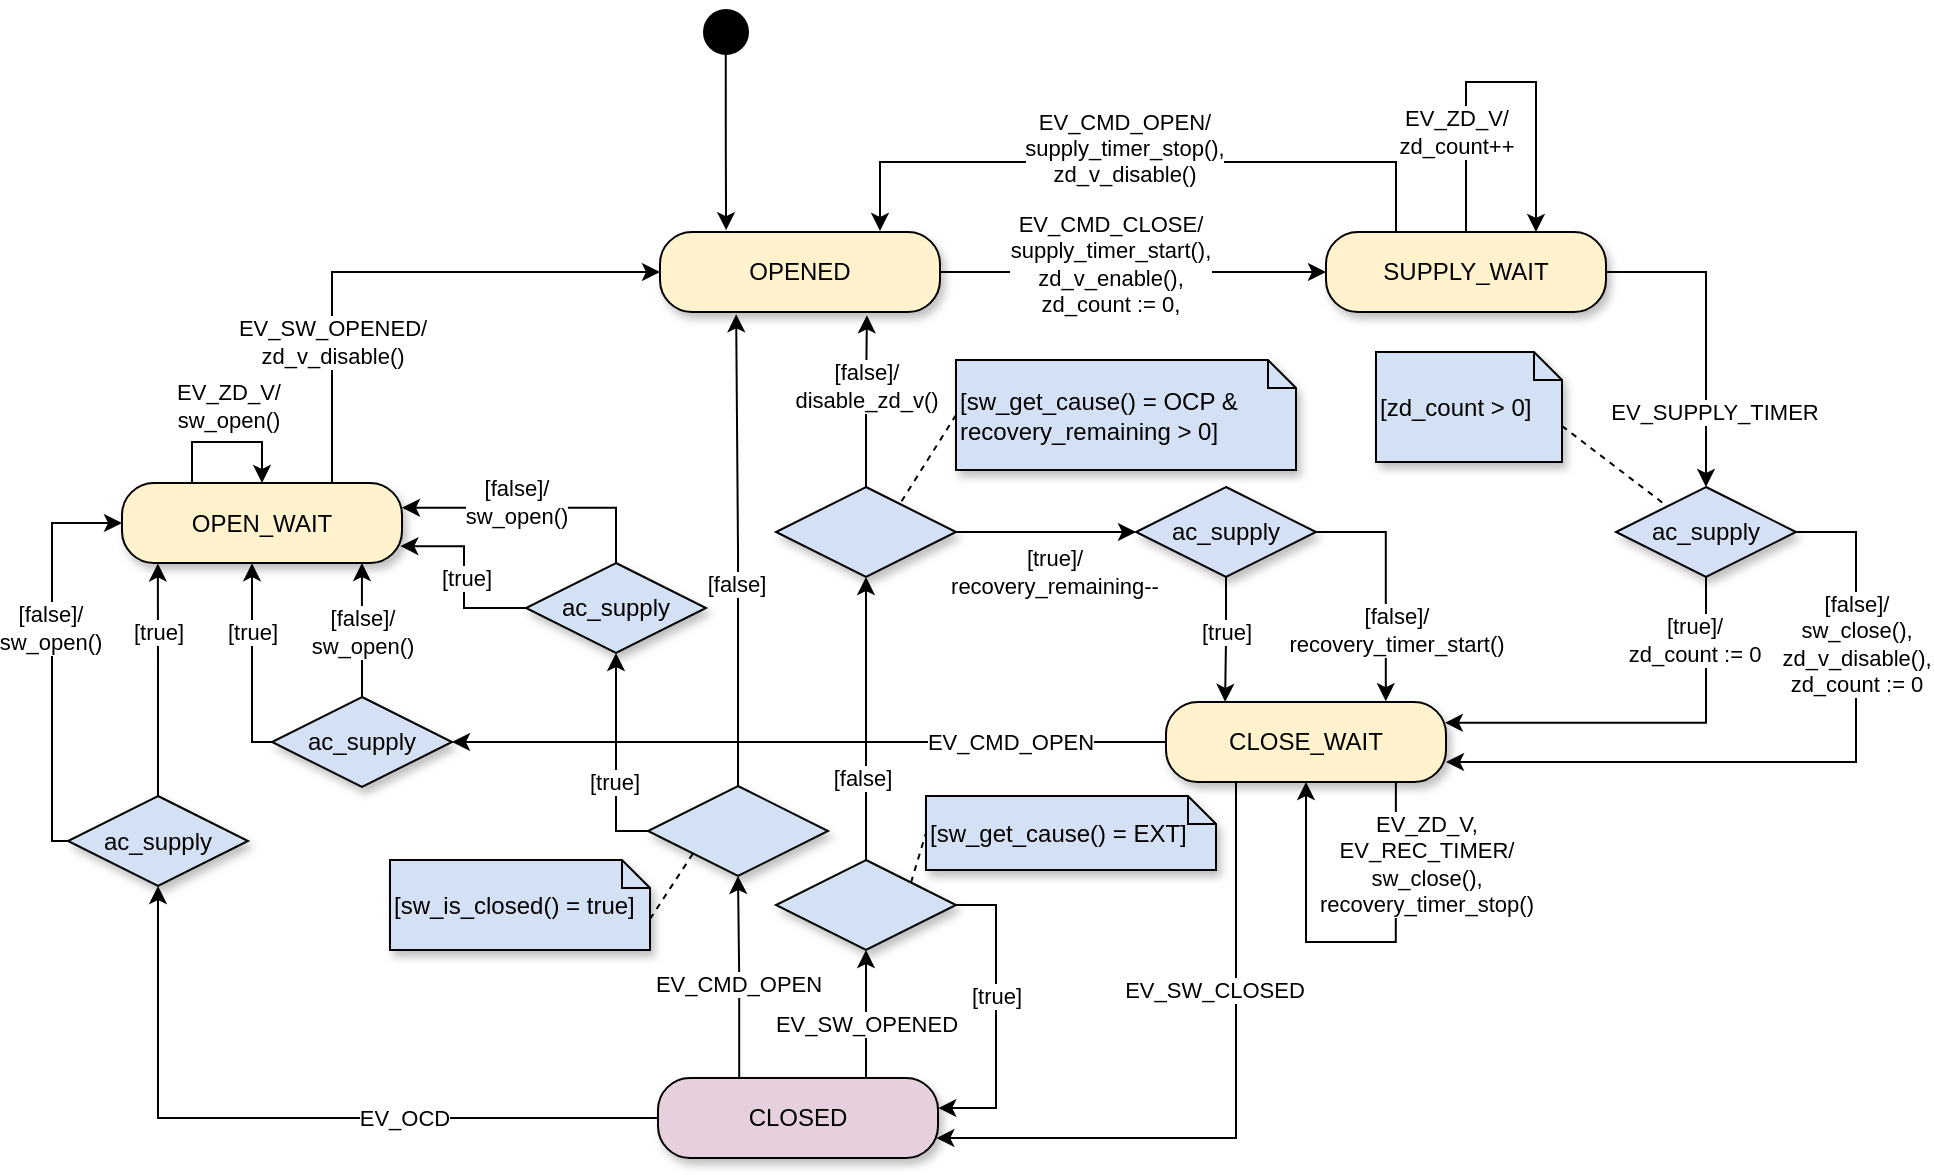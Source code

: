 <mxfile version="20.3.0" type="device"><diagram id="2q7ee-fndURKBrYLHPxN" name="Page-1"><mxGraphModel dx="1128" dy="2353" grid="1" gridSize="5" guides="1" tooltips="1" connect="1" arrows="1" fold="1" page="1" pageScale="1" pageWidth="1169" pageHeight="827" background="none" math="0" shadow="0"><root><mxCell id="0"/><mxCell id="1" parent="0"/><mxCell id="nVrs1Iyca9-Z0Z9vSuvW-15" style="edgeStyle=orthogonalEdgeStyle;rounded=0;orthogonalLoop=1;jettySize=auto;html=1;exitX=0.496;exitY=0.883;exitDx=0;exitDy=0;exitPerimeter=0;entryX=0.236;entryY=-0.023;entryDx=0;entryDy=0;entryPerimeter=0;" parent="1" source="nVrs1Iyca9-Z0Z9vSuvW-1" target="nVrs1Iyca9-Z0Z9vSuvW-3" edge="1"><mxGeometry relative="1" as="geometry"><mxPoint x="519" y="-1435" as="targetPoint"/></mxGeometry></mxCell><mxCell id="nVrs1Iyca9-Z0Z9vSuvW-1" value="" style="ellipse;html=1;shape=startState;fillColor=#000000;strokeColor=default;" parent="1" vertex="1"><mxGeometry x="479" y="-1535" width="30" height="30" as="geometry"/></mxCell><mxCell id="nVrs1Iyca9-Z0Z9vSuvW-10" style="edgeStyle=orthogonalEdgeStyle;rounded=0;orthogonalLoop=1;jettySize=auto;html=1;exitX=1;exitY=0.5;exitDx=0;exitDy=0;entryX=0;entryY=0.5;entryDx=0;entryDy=0;" parent="1" source="nVrs1Iyca9-Z0Z9vSuvW-3" target="eMVpjLCgqZhgIK3g5Q9t-35" edge="1"><mxGeometry relative="1" as="geometry"><mxPoint x="878" y="-1310" as="targetPoint"/></mxGeometry></mxCell><mxCell id="nVrs1Iyca9-Z0Z9vSuvW-16" value="EV_CMD_CLOSE/&lt;br&gt;supply_timer_start(),&lt;br&gt;zd_v_enable(),&lt;br&gt;zd_count := 0," style="edgeLabel;html=1;align=center;verticalAlign=middle;resizable=0;points=[];" parent="nVrs1Iyca9-Z0Z9vSuvW-10" vertex="1" connectable="0"><mxGeometry x="-0.196" relative="1" as="geometry"><mxPoint x="7" y="-4" as="offset"/></mxGeometry></mxCell><mxCell id="nVrs1Iyca9-Z0Z9vSuvW-3" value="OPENED" style="rounded=1;whiteSpace=wrap;html=1;arcSize=40;fontColor=#000000;fillColor=#FFF2CC;strokeColor=default;shadow=1;" parent="1" vertex="1"><mxGeometry x="461" y="-1420" width="140" height="40" as="geometry"/></mxCell><mxCell id="nVrs1Iyca9-Z0Z9vSuvW-12" style="edgeStyle=orthogonalEdgeStyle;rounded=0;orthogonalLoop=1;jettySize=auto;html=1;exitX=0.25;exitY=1;exitDx=0;exitDy=0;entryX=0.994;entryY=0.751;entryDx=0;entryDy=0;entryPerimeter=0;" parent="1" source="nVrs1Iyca9-Z0Z9vSuvW-5" target="nVrs1Iyca9-Z0Z9vSuvW-7" edge="1"><mxGeometry relative="1" as="geometry"><mxPoint x="740.46" y="-1105" as="sourcePoint"/><mxPoint x="699" y="-1005" as="targetPoint"/></mxGeometry></mxCell><mxCell id="nVrs1Iyca9-Z0Z9vSuvW-17" value="EV_SW_CLOSED" style="edgeLabel;html=1;align=center;verticalAlign=middle;resizable=0;points=[];" parent="nVrs1Iyca9-Z0Z9vSuvW-12" vertex="1" connectable="0"><mxGeometry x="0.032" relative="1" as="geometry"><mxPoint x="-11" y="-65" as="offset"/></mxGeometry></mxCell><mxCell id="eMVpjLCgqZhgIK3g5Q9t-8" style="edgeStyle=orthogonalEdgeStyle;rounded=0;orthogonalLoop=1;jettySize=auto;html=1;startArrow=none;startFill=0;endArrow=classic;endFill=1;entryX=0.5;entryY=1;entryDx=0;entryDy=0;exitX=0.821;exitY=0.994;exitDx=0;exitDy=0;exitPerimeter=0;" parent="1" source="nVrs1Iyca9-Z0Z9vSuvW-5" target="nVrs1Iyca9-Z0Z9vSuvW-5" edge="1"><mxGeometry relative="1" as="geometry"><mxPoint x="839" y="-1135" as="sourcePoint"/><mxPoint x="774.0" y="-1123" as="targetPoint"/><Array as="points"><mxPoint x="829" y="-1065"/><mxPoint x="784" y="-1065"/></Array></mxGeometry></mxCell><mxCell id="eMVpjLCgqZhgIK3g5Q9t-9" value="EV_ZD_V,&lt;br&gt;EV_REC_TIMER/&lt;br&gt;sw_close(),&lt;br&gt;recovery_timer_stop()" style="edgeLabel;html=1;align=center;verticalAlign=middle;resizable=0;points=[];" parent="eMVpjLCgqZhgIK3g5Q9t-8" vertex="1" connectable="0"><mxGeometry x="-0.427" relative="1" as="geometry"><mxPoint x="15" y="-18" as="offset"/></mxGeometry></mxCell><mxCell id="eMVpjLCgqZhgIK3g5Q9t-11" style="edgeStyle=orthogonalEdgeStyle;rounded=0;orthogonalLoop=1;jettySize=auto;html=1;exitX=0;exitY=0.5;exitDx=0;exitDy=0;entryX=1;entryY=0.5;entryDx=0;entryDy=0;startArrow=none;startFill=0;endArrow=classic;endFill=1;" parent="1" source="nVrs1Iyca9-Z0Z9vSuvW-5" target="eMVpjLCgqZhgIK3g5Q9t-29" edge="1"><mxGeometry relative="1" as="geometry"/></mxCell><mxCell id="eMVpjLCgqZhgIK3g5Q9t-12" value="EV_CMD_OPEN" style="edgeLabel;html=1;align=center;verticalAlign=middle;resizable=0;points=[];" parent="eMVpjLCgqZhgIK3g5Q9t-11" vertex="1" connectable="0"><mxGeometry x="-0.627" relative="1" as="geometry"><mxPoint x="-12" as="offset"/></mxGeometry></mxCell><mxCell id="nVrs1Iyca9-Z0Z9vSuvW-5" value="CLOSE_WAIT" style="rounded=1;whiteSpace=wrap;html=1;arcSize=40;fontColor=#000000;fillColor=#FFF2CC;strokeColor=default;shadow=1;" parent="1" vertex="1"><mxGeometry x="714" y="-1185" width="140" height="40" as="geometry"/></mxCell><mxCell id="nVrs1Iyca9-Z0Z9vSuvW-13" style="edgeStyle=orthogonalEdgeStyle;rounded=0;orthogonalLoop=1;jettySize=auto;html=1;exitX=0.29;exitY=0.008;exitDx=0;exitDy=0;exitPerimeter=0;entryX=0.5;entryY=1;entryDx=0;entryDy=0;" parent="1" source="nVrs1Iyca9-Z0Z9vSuvW-7" target="L1IKRUMnK0d-2OuGf_N8-1" edge="1"><mxGeometry relative="1" as="geometry"><mxPoint x="501" y="-1030" as="targetPoint"/></mxGeometry></mxCell><mxCell id="nVrs1Iyca9-Z0Z9vSuvW-18" value="EV_CMD_OPEN" style="edgeLabel;html=1;align=center;verticalAlign=middle;resizable=0;points=[];" parent="nVrs1Iyca9-Z0Z9vSuvW-13" vertex="1" connectable="0"><mxGeometry x="-0.531" y="-1" relative="1" as="geometry"><mxPoint x="-2" y="-24" as="offset"/></mxGeometry></mxCell><mxCell id="gGv3fu1oGvtYf7fFOwRJ-20" style="edgeStyle=orthogonalEdgeStyle;rounded=0;orthogonalLoop=1;jettySize=auto;html=1;startArrow=none;startFill=0;endArrow=classic;endFill=1;exitX=0.743;exitY=0.012;exitDx=0;exitDy=0;exitPerimeter=0;entryX=0.5;entryY=1;entryDx=0;entryDy=0;" parent="1" source="nVrs1Iyca9-Z0Z9vSuvW-7" target="kxoaeMrpdrkwyWD4suC7-3" edge="1"><mxGeometry relative="1" as="geometry"><mxPoint x="564" y="-1070" as="sourcePoint"/><mxPoint x="564" y="-1000" as="targetPoint"/></mxGeometry></mxCell><mxCell id="gGv3fu1oGvtYf7fFOwRJ-21" value="EV_SW_OPENED" style="edgeLabel;html=1;align=center;verticalAlign=middle;resizable=0;points=[];" parent="gGv3fu1oGvtYf7fFOwRJ-20" vertex="1" connectable="0"><mxGeometry x="0.25" y="-1" relative="1" as="geometry"><mxPoint x="-1" y="13" as="offset"/></mxGeometry></mxCell><mxCell id="gGv3fu1oGvtYf7fFOwRJ-93" style="edgeStyle=orthogonalEdgeStyle;rounded=0;orthogonalLoop=1;jettySize=auto;html=1;entryX=0.5;entryY=1;entryDx=0;entryDy=0;startArrow=none;startFill=0;endArrow=classic;endFill=1;" parent="1" source="nVrs1Iyca9-Z0Z9vSuvW-7" target="eMVpjLCgqZhgIK3g5Q9t-44" edge="1"><mxGeometry relative="1" as="geometry"/></mxCell><mxCell id="gGv3fu1oGvtYf7fFOwRJ-94" value="EV_OCD" style="edgeLabel;html=1;align=center;verticalAlign=middle;resizable=0;points=[];" parent="gGv3fu1oGvtYf7fFOwRJ-93" vertex="1" connectable="0"><mxGeometry x="-0.299" relative="1" as="geometry"><mxPoint x="1" as="offset"/></mxGeometry></mxCell><mxCell id="nVrs1Iyca9-Z0Z9vSuvW-7" value="CLOSED" style="rounded=1;whiteSpace=wrap;html=1;arcSize=40;fontColor=#000000;fillColor=#E6D0DE;strokeColor=default;shadow=1;" parent="1" vertex="1"><mxGeometry x="460" y="-997" width="140" height="40" as="geometry"/></mxCell><mxCell id="nVrs1Iyca9-Z0Z9vSuvW-14" style="edgeStyle=orthogonalEdgeStyle;rounded=0;orthogonalLoop=1;jettySize=auto;html=1;exitX=0.25;exitY=0;exitDx=0;exitDy=0;entryX=0.5;entryY=0;entryDx=0;entryDy=0;" parent="1" source="nVrs1Iyca9-Z0Z9vSuvW-9" target="nVrs1Iyca9-Z0Z9vSuvW-9" edge="1"><mxGeometry relative="1" as="geometry"><mxPoint x="252" y="-1265" as="targetPoint"/><Array as="points"><mxPoint x="227" y="-1315"/><mxPoint x="262" y="-1315"/></Array></mxGeometry></mxCell><mxCell id="nVrs1Iyca9-Z0Z9vSuvW-19" value="EV_ZD_V/&lt;br&gt;sw_open()" style="edgeLabel;align=center;verticalAlign=middle;resizable=0;points=[];html=1;" parent="nVrs1Iyca9-Z0Z9vSuvW-14" vertex="1" connectable="0"><mxGeometry x="-0.443" y="1" relative="1" as="geometry"><mxPoint x="17" y="-17" as="offset"/></mxGeometry></mxCell><mxCell id="7XxRlO1ukhopQnuk8LQI-1" style="edgeStyle=orthogonalEdgeStyle;rounded=0;orthogonalLoop=1;jettySize=auto;html=1;entryX=0;entryY=0.5;entryDx=0;entryDy=0;exitX=0.75;exitY=0;exitDx=0;exitDy=0;" parent="1" source="nVrs1Iyca9-Z0Z9vSuvW-9" target="nVrs1Iyca9-Z0Z9vSuvW-3" edge="1"><mxGeometry relative="1" as="geometry"><mxPoint x="341" y="-1280" as="sourcePoint"/></mxGeometry></mxCell><mxCell id="7XxRlO1ukhopQnuk8LQI-2" value="EV_SW_OPENED/&lt;br&gt;zd_v_disable()" style="edgeLabel;html=1;align=center;verticalAlign=middle;resizable=0;points=[];" parent="7XxRlO1ukhopQnuk8LQI-1" vertex="1" connectable="0"><mxGeometry x="-0.549" relative="1" as="geometry"><mxPoint y="-10" as="offset"/></mxGeometry></mxCell><mxCell id="nVrs1Iyca9-Z0Z9vSuvW-9" value="OPEN_WAIT" style="rounded=1;whiteSpace=wrap;html=1;arcSize=40;fontColor=#000000;fillColor=#FFF2CC;strokeColor=default;shadow=1;" parent="1" vertex="1"><mxGeometry x="192" y="-1294.5" width="140" height="40" as="geometry"/></mxCell><mxCell id="gGv3fu1oGvtYf7fFOwRJ-25" style="edgeStyle=orthogonalEdgeStyle;rounded=0;orthogonalLoop=1;jettySize=auto;html=1;exitX=1;exitY=0.5;exitDx=0;exitDy=0;startArrow=none;startFill=0;endArrow=classic;endFill=1;entryX=0;entryY=0.5;entryDx=0;entryDy=0;" parent="1" source="gGv3fu1oGvtYf7fFOwRJ-22" target="eMVpjLCgqZhgIK3g5Q9t-3" edge="1"><mxGeometry relative="1" as="geometry"><mxPoint x="704" y="-1255" as="targetPoint"/></mxGeometry></mxCell><mxCell id="gGv3fu1oGvtYf7fFOwRJ-30" value="[true]/ &lt;br&gt;recovery_remaining--" style="edgeLabel;html=1;align=center;verticalAlign=middle;resizable=0;points=[];" parent="gGv3fu1oGvtYf7fFOwRJ-25" vertex="1" connectable="0"><mxGeometry x="0.196" y="-2" relative="1" as="geometry"><mxPoint x="-5" y="18" as="offset"/></mxGeometry></mxCell><mxCell id="gGv3fu1oGvtYf7fFOwRJ-31" style="edgeStyle=orthogonalEdgeStyle;rounded=0;orthogonalLoop=1;jettySize=auto;html=1;exitX=0.5;exitY=0;exitDx=0;exitDy=0;startArrow=none;startFill=0;endArrow=classic;endFill=1;entryX=0.739;entryY=1.041;entryDx=0;entryDy=0;entryPerimeter=0;" parent="1" source="gGv3fu1oGvtYf7fFOwRJ-22" target="nVrs1Iyca9-Z0Z9vSuvW-3" edge="1"><mxGeometry relative="1" as="geometry"><mxPoint x="574" y="-1375" as="targetPoint"/></mxGeometry></mxCell><mxCell id="gGv3fu1oGvtYf7fFOwRJ-32" value="[false]/&lt;br&gt;disable_zd_v()" style="edgeLabel;html=1;align=center;verticalAlign=middle;resizable=0;points=[];" parent="gGv3fu1oGvtYf7fFOwRJ-31" vertex="1" connectable="0"><mxGeometry x="-0.23" relative="1" as="geometry"><mxPoint y="-18" as="offset"/></mxGeometry></mxCell><mxCell id="gGv3fu1oGvtYf7fFOwRJ-22" value="" style="rhombus;whiteSpace=wrap;html=1;fillColor=#D4E1F5;strokeColor=default;labelBackgroundColor=none;shadow=1;aspect=fixed;" parent="1" vertex="1"><mxGeometry x="519" y="-1292.5" width="90" height="45" as="geometry"/></mxCell><mxCell id="gGv3fu1oGvtYf7fFOwRJ-28" style="rounded=0;orthogonalLoop=1;jettySize=auto;html=1;startArrow=none;startFill=0;endArrow=none;endFill=0;dashed=1;entryX=0.696;entryY=0.163;entryDx=0;entryDy=0;entryPerimeter=0;exitX=0;exitY=0.5;exitDx=0;exitDy=0;exitPerimeter=0;" parent="1" source="gGv3fu1oGvtYf7fFOwRJ-27" target="gGv3fu1oGvtYf7fFOwRJ-22" edge="1"><mxGeometry relative="1" as="geometry"><mxPoint x="706.0" y="-1080" as="targetPoint"/></mxGeometry></mxCell><mxCell id="gGv3fu1oGvtYf7fFOwRJ-27" value="[sw_get_cause() = OCP &amp;amp;&lt;br&gt;recovery_remaining &amp;gt; 0]" style="shape=note;size=14;whiteSpace=wrap;html=1;labelBackgroundColor=none;strokeColor=default;fillColor=#D4E1F5;align=left;shadow=1;" parent="1" vertex="1"><mxGeometry x="609" y="-1356" width="170" height="55" as="geometry"/></mxCell><mxCell id="gGv3fu1oGvtYf7fFOwRJ-34" style="edgeStyle=orthogonalEdgeStyle;rounded=0;orthogonalLoop=1;jettySize=auto;html=1;exitX=0.5;exitY=1;exitDx=0;exitDy=0;startArrow=none;startFill=0;endArrow=classic;endFill=1;entryX=0.996;entryY=0.26;entryDx=0;entryDy=0;entryPerimeter=0;" parent="1" source="gGv3fu1oGvtYf7fFOwRJ-33" target="nVrs1Iyca9-Z0Z9vSuvW-5" edge="1"><mxGeometry relative="1" as="geometry"/></mxCell><mxCell id="gGv3fu1oGvtYf7fFOwRJ-35" value="[true]/&lt;br&gt;zd_count := 0" style="edgeLabel;html=1;align=center;verticalAlign=middle;resizable=0;points=[];" parent="gGv3fu1oGvtYf7fFOwRJ-34" vertex="1" connectable="0"><mxGeometry x="-0.219" relative="1" as="geometry"><mxPoint y="-42" as="offset"/></mxGeometry></mxCell><mxCell id="gGv3fu1oGvtYf7fFOwRJ-36" style="edgeStyle=orthogonalEdgeStyle;rounded=0;orthogonalLoop=1;jettySize=auto;html=1;exitX=1;exitY=0.5;exitDx=0;exitDy=0;startArrow=none;startFill=0;endArrow=classic;endFill=1;entryX=1;entryY=0.75;entryDx=0;entryDy=0;" parent="1" source="gGv3fu1oGvtYf7fFOwRJ-33" target="nVrs1Iyca9-Z0Z9vSuvW-5" edge="1"><mxGeometry relative="1" as="geometry"><mxPoint x="949" y="-1045" as="targetPoint"/><Array as="points"><mxPoint x="1059" y="-1270"/><mxPoint x="1059" y="-1155"/></Array></mxGeometry></mxCell><mxCell id="gGv3fu1oGvtYf7fFOwRJ-37" value="[false]/&lt;br&gt;sw_close(),&lt;br&gt;zd_v_disable(),&lt;br&gt;zd_count := 0" style="edgeLabel;html=1;align=center;verticalAlign=middle;resizable=0;points=[];" parent="gGv3fu1oGvtYf7fFOwRJ-36" vertex="1" connectable="0"><mxGeometry x="-0.793" relative="1" as="geometry"><mxPoint y="50" as="offset"/></mxGeometry></mxCell><mxCell id="gGv3fu1oGvtYf7fFOwRJ-33" value="ac_supply" style="rhombus;whiteSpace=wrap;html=1;fillColor=#D4E1F5;strokeColor=default;labelBackgroundColor=none;shadow=1;aspect=fixed;" parent="1" vertex="1"><mxGeometry x="939" y="-1292.5" width="90" height="45" as="geometry"/></mxCell><mxCell id="gGv3fu1oGvtYf7fFOwRJ-39" style="edgeStyle=orthogonalEdgeStyle;rounded=0;orthogonalLoop=1;jettySize=auto;html=1;exitX=0.5;exitY=0;exitDx=0;exitDy=0;entryX=1;entryY=0.309;entryDx=0;entryDy=0;startArrow=none;startFill=0;endArrow=classic;endFill=1;entryPerimeter=0;" parent="1" source="gGv3fu1oGvtYf7fFOwRJ-38" target="nVrs1Iyca9-Z0Z9vSuvW-9" edge="1"><mxGeometry relative="1" as="geometry"/></mxCell><mxCell id="gGv3fu1oGvtYf7fFOwRJ-41" value="[false]/&lt;br&gt;sw_open()" style="edgeLabel;html=1;align=center;verticalAlign=middle;resizable=0;points=[];" parent="gGv3fu1oGvtYf7fFOwRJ-39" vertex="1" connectable="0"><mxGeometry x="-0.171" relative="1" as="geometry"><mxPoint x="-22" y="-3" as="offset"/></mxGeometry></mxCell><mxCell id="gGv3fu1oGvtYf7fFOwRJ-40" style="edgeStyle=orthogonalEdgeStyle;rounded=0;orthogonalLoop=1;jettySize=auto;html=1;exitX=0;exitY=0.5;exitDx=0;exitDy=0;entryX=0.994;entryY=0.789;entryDx=0;entryDy=0;startArrow=none;startFill=0;endArrow=classic;endFill=1;entryPerimeter=0;" parent="1" source="gGv3fu1oGvtYf7fFOwRJ-38" target="nVrs1Iyca9-Z0Z9vSuvW-9" edge="1"><mxGeometry relative="1" as="geometry"/></mxCell><mxCell id="gGv3fu1oGvtYf7fFOwRJ-42" value="[true]" style="edgeLabel;html=1;align=center;verticalAlign=middle;resizable=0;points=[];" parent="gGv3fu1oGvtYf7fFOwRJ-40" vertex="1" connectable="0"><mxGeometry x="-0.273" y="1" relative="1" as="geometry"><mxPoint x="2" y="-12" as="offset"/></mxGeometry></mxCell><mxCell id="gGv3fu1oGvtYf7fFOwRJ-38" value="ac_supply" style="rhombus;whiteSpace=wrap;html=1;fillColor=#D4E1F5;strokeColor=default;labelBackgroundColor=none;shadow=1;aspect=fixed;" parent="1" vertex="1"><mxGeometry x="394" y="-1254.5" width="90" height="45" as="geometry"/></mxCell><mxCell id="eMVpjLCgqZhgIK3g5Q9t-4" style="edgeStyle=orthogonalEdgeStyle;rounded=0;orthogonalLoop=1;jettySize=auto;html=1;entryX=0.211;entryY=-0.001;entryDx=0;entryDy=0;startArrow=none;startFill=0;endArrow=classic;endFill=1;entryPerimeter=0;" parent="1" source="eMVpjLCgqZhgIK3g5Q9t-3" target="nVrs1Iyca9-Z0Z9vSuvW-5" edge="1"><mxGeometry relative="1" as="geometry"/></mxCell><mxCell id="eMVpjLCgqZhgIK3g5Q9t-7" value="[true]" style="edgeLabel;html=1;align=center;verticalAlign=middle;resizable=0;points=[];" parent="eMVpjLCgqZhgIK3g5Q9t-4" vertex="1" connectable="0"><mxGeometry x="0.196" relative="1" as="geometry"><mxPoint y="-10" as="offset"/></mxGeometry></mxCell><mxCell id="eMVpjLCgqZhgIK3g5Q9t-5" style="edgeStyle=orthogonalEdgeStyle;rounded=0;orthogonalLoop=1;jettySize=auto;html=1;exitX=1;exitY=0.5;exitDx=0;exitDy=0;entryX=0.785;entryY=-0.01;entryDx=0;entryDy=0;startArrow=none;startFill=0;endArrow=classic;endFill=1;entryPerimeter=0;" parent="1" source="eMVpjLCgqZhgIK3g5Q9t-3" target="nVrs1Iyca9-Z0Z9vSuvW-5" edge="1"><mxGeometry relative="1" as="geometry"/></mxCell><mxCell id="eMVpjLCgqZhgIK3g5Q9t-6" value="[false]/ &lt;br&gt;recovery_timer_start()" style="edgeLabel;html=1;align=center;verticalAlign=middle;resizable=0;points=[];" parent="eMVpjLCgqZhgIK3g5Q9t-5" vertex="1" connectable="0"><mxGeometry x="-0.277" y="-1" relative="1" as="geometry"><mxPoint x="6" y="41" as="offset"/></mxGeometry></mxCell><mxCell id="eMVpjLCgqZhgIK3g5Q9t-3" value="ac_supply" style="rhombus;whiteSpace=wrap;html=1;fillColor=#D4E1F5;strokeColor=default;labelBackgroundColor=none;shadow=1;aspect=fixed;" parent="1" vertex="1"><mxGeometry x="699" y="-1292.5" width="90" height="45" as="geometry"/></mxCell><mxCell id="eMVpjLCgqZhgIK3g5Q9t-30" style="edgeStyle=orthogonalEdgeStyle;rounded=0;orthogonalLoop=1;jettySize=auto;html=1;startArrow=none;startFill=0;endArrow=classic;endFill=1;exitX=0;exitY=0.5;exitDx=0;exitDy=0;entryX=0.463;entryY=1.003;entryDx=0;entryDy=0;entryPerimeter=0;" parent="1" source="eMVpjLCgqZhgIK3g5Q9t-29" target="nVrs1Iyca9-Z0Z9vSuvW-9" edge="1"><mxGeometry relative="1" as="geometry"><mxPoint x="242" y="-1240" as="targetPoint"/><Array as="points"><mxPoint x="257" y="-1165"/><mxPoint x="257" y="-1254"/></Array></mxGeometry></mxCell><mxCell id="eMVpjLCgqZhgIK3g5Q9t-33" value="[true]" style="edgeLabel;html=1;align=center;verticalAlign=middle;resizable=0;points=[];" parent="eMVpjLCgqZhgIK3g5Q9t-30" vertex="1" connectable="0"><mxGeometry x="-0.353" relative="1" as="geometry"><mxPoint y="-33" as="offset"/></mxGeometry></mxCell><mxCell id="eMVpjLCgqZhgIK3g5Q9t-31" style="edgeStyle=orthogonalEdgeStyle;rounded=0;orthogonalLoop=1;jettySize=auto;html=1;exitX=0.5;exitY=0;exitDx=0;exitDy=0;startArrow=none;startFill=0;endArrow=classic;endFill=1;entryX=0.857;entryY=1;entryDx=0;entryDy=0;entryPerimeter=0;" parent="1" source="eMVpjLCgqZhgIK3g5Q9t-29" target="nVrs1Iyca9-Z0Z9vSuvW-9" edge="1"><mxGeometry relative="1" as="geometry"><mxPoint x="312" y="-1245" as="targetPoint"/></mxGeometry></mxCell><mxCell id="eMVpjLCgqZhgIK3g5Q9t-32" value="[false]/&lt;br&gt;sw_open()" style="edgeLabel;html=1;align=center;verticalAlign=middle;resizable=0;points=[];" parent="eMVpjLCgqZhgIK3g5Q9t-31" vertex="1" connectable="0"><mxGeometry x="-0.316" y="-1" relative="1" as="geometry"><mxPoint x="-1" y="-10" as="offset"/></mxGeometry></mxCell><mxCell id="eMVpjLCgqZhgIK3g5Q9t-29" value="ac_supply" style="rhombus;whiteSpace=wrap;html=1;fillColor=#D4E1F5;strokeColor=default;labelBackgroundColor=none;shadow=1;aspect=fixed;" parent="1" vertex="1"><mxGeometry x="267" y="-1187.5" width="90" height="45" as="geometry"/></mxCell><mxCell id="eMVpjLCgqZhgIK3g5Q9t-36" style="edgeStyle=orthogonalEdgeStyle;rounded=0;orthogonalLoop=1;jettySize=auto;html=1;entryX=0.5;entryY=0;entryDx=0;entryDy=0;startArrow=none;startFill=0;endArrow=classic;endFill=1;" parent="1" source="eMVpjLCgqZhgIK3g5Q9t-35" target="gGv3fu1oGvtYf7fFOwRJ-33" edge="1"><mxGeometry relative="1" as="geometry"/></mxCell><mxCell id="eMVpjLCgqZhgIK3g5Q9t-37" value="EV_SUPPLY_TIMER" style="edgeLabel;html=1;align=center;verticalAlign=middle;resizable=0;points=[];" parent="eMVpjLCgqZhgIK3g5Q9t-36" vertex="1" connectable="0"><mxGeometry x="-0.535" relative="1" as="geometry"><mxPoint x="17" y="70" as="offset"/></mxGeometry></mxCell><mxCell id="eMVpjLCgqZhgIK3g5Q9t-42" style="edgeStyle=orthogonalEdgeStyle;rounded=0;orthogonalLoop=1;jettySize=auto;html=1;exitX=0.25;exitY=0;exitDx=0;exitDy=0;entryX=0.789;entryY=-0.013;entryDx=0;entryDy=0;startArrow=none;startFill=0;endArrow=classic;endFill=1;entryPerimeter=0;" parent="1" source="eMVpjLCgqZhgIK3g5Q9t-35" target="nVrs1Iyca9-Z0Z9vSuvW-3" edge="1"><mxGeometry relative="1" as="geometry"><Array as="points"><mxPoint x="829" y="-1455"/><mxPoint x="571" y="-1455"/><mxPoint x="571" y="-1420"/></Array></mxGeometry></mxCell><mxCell id="eMVpjLCgqZhgIK3g5Q9t-43" value="EV_CMD_OPEN/&lt;br&gt;supply_timer_stop(),&lt;br&gt;zd_v_disable()" style="edgeLabel;html=1;align=center;verticalAlign=middle;resizable=0;points=[];" parent="eMVpjLCgqZhgIK3g5Q9t-42" vertex="1" connectable="0"><mxGeometry x="-0.155" y="1" relative="1" as="geometry"><mxPoint x="-33" y="-8" as="offset"/></mxGeometry></mxCell><mxCell id="eMVpjLCgqZhgIK3g5Q9t-35" value="SUPPLY_WAIT" style="rounded=1;whiteSpace=wrap;html=1;arcSize=40;fontColor=#000000;fillColor=#FFF2CC;strokeColor=default;shadow=1;" parent="1" vertex="1"><mxGeometry x="794" y="-1420" width="140" height="40" as="geometry"/></mxCell><mxCell id="eMVpjLCgqZhgIK3g5Q9t-38" style="edgeStyle=orthogonalEdgeStyle;rounded=0;orthogonalLoop=1;jettySize=auto;html=1;exitX=0.5;exitY=0;exitDx=0;exitDy=0;entryX=0.75;entryY=0;entryDx=0;entryDy=0;startArrow=none;startFill=0;endArrow=classic;endFill=1;" parent="1" source="eMVpjLCgqZhgIK3g5Q9t-35" target="eMVpjLCgqZhgIK3g5Q9t-35" edge="1"><mxGeometry relative="1" as="geometry"><Array as="points"><mxPoint x="864" y="-1495"/><mxPoint x="899" y="-1495"/></Array></mxGeometry></mxCell><mxCell id="eMVpjLCgqZhgIK3g5Q9t-39" value="EV_ZD_V/&lt;br&gt;zd_count++" style="edgeLabel;html=1;align=center;verticalAlign=middle;resizable=0;points=[];" parent="eMVpjLCgqZhgIK3g5Q9t-38" vertex="1" connectable="0"><mxGeometry x="-0.03" relative="1" as="geometry"><mxPoint x="-20" y="25" as="offset"/></mxGeometry></mxCell><mxCell id="eMVpjLCgqZhgIK3g5Q9t-41" style="rounded=0;orthogonalLoop=1;jettySize=auto;html=1;entryX=0.285;entryY=0.215;entryDx=0;entryDy=0;entryPerimeter=0;startArrow=none;startFill=0;endArrow=none;endFill=0;dashed=1;exitX=0;exitY=0;exitDx=93;exitDy=37;exitPerimeter=0;" parent="1" source="eMVpjLCgqZhgIK3g5Q9t-40" target="gGv3fu1oGvtYf7fFOwRJ-33" edge="1"><mxGeometry relative="1" as="geometry"/></mxCell><mxCell id="eMVpjLCgqZhgIK3g5Q9t-40" value="[zd_count &amp;gt; 0]" style="shape=note;size=14;whiteSpace=wrap;html=1;labelBackgroundColor=none;strokeColor=default;fillColor=#D4E1F5;align=left;shadow=1;" parent="1" vertex="1"><mxGeometry x="819" y="-1360" width="93" height="55" as="geometry"/></mxCell><mxCell id="eMVpjLCgqZhgIK3g5Q9t-45" style="edgeStyle=orthogonalEdgeStyle;rounded=0;orthogonalLoop=1;jettySize=auto;html=1;exitX=0.5;exitY=0;exitDx=0;exitDy=0;startArrow=none;startFill=0;endArrow=classic;endFill=1;entryX=0.128;entryY=1.006;entryDx=0;entryDy=0;entryPerimeter=0;" parent="1" source="eMVpjLCgqZhgIK3g5Q9t-44" target="nVrs1Iyca9-Z0Z9vSuvW-9" edge="1"><mxGeometry relative="1" as="geometry"><mxPoint x="212" y="-1230" as="targetPoint"/></mxGeometry></mxCell><mxCell id="eMVpjLCgqZhgIK3g5Q9t-48" value="[true]" style="edgeLabel;html=1;align=center;verticalAlign=middle;resizable=0;points=[];" parent="eMVpjLCgqZhgIK3g5Q9t-45" vertex="1" connectable="0"><mxGeometry x="-0.239" y="1" relative="1" as="geometry"><mxPoint x="1" y="-38" as="offset"/></mxGeometry></mxCell><mxCell id="eMVpjLCgqZhgIK3g5Q9t-46" style="edgeStyle=orthogonalEdgeStyle;rounded=0;orthogonalLoop=1;jettySize=auto;html=1;exitX=0;exitY=0.5;exitDx=0;exitDy=0;entryX=0;entryY=0.5;entryDx=0;entryDy=0;startArrow=none;startFill=0;endArrow=classic;endFill=1;" parent="1" source="eMVpjLCgqZhgIK3g5Q9t-44" target="nVrs1Iyca9-Z0Z9vSuvW-9" edge="1"><mxGeometry relative="1" as="geometry"><Array as="points"><mxPoint x="157" y="-1115"/><mxPoint x="157" y="-1274"/></Array></mxGeometry></mxCell><mxCell id="eMVpjLCgqZhgIK3g5Q9t-47" value="[false]/&lt;br&gt;sw_open()" style="edgeLabel;html=1;align=center;verticalAlign=middle;resizable=0;points=[];" parent="eMVpjLCgqZhgIK3g5Q9t-46" vertex="1" connectable="0"><mxGeometry x="-0.788" y="1" relative="1" as="geometry"><mxPoint y="-93" as="offset"/></mxGeometry></mxCell><mxCell id="eMVpjLCgqZhgIK3g5Q9t-44" value="ac_supply" style="rhombus;whiteSpace=wrap;html=1;fillColor=#D4E1F5;strokeColor=default;labelBackgroundColor=none;shadow=1;aspect=fixed;" parent="1" vertex="1"><mxGeometry x="165" y="-1138" width="90" height="45" as="geometry"/></mxCell><mxCell id="kxoaeMrpdrkwyWD4suC7-4" style="edgeStyle=orthogonalEdgeStyle;rounded=0;orthogonalLoop=1;jettySize=auto;html=1;exitX=1;exitY=0.5;exitDx=0;exitDy=0;entryX=1.001;entryY=0.376;entryDx=0;entryDy=0;entryPerimeter=0;" parent="1" source="kxoaeMrpdrkwyWD4suC7-3" target="nVrs1Iyca9-Z0Z9vSuvW-7" edge="1"><mxGeometry relative="1" as="geometry"><mxPoint x="634" y="-945" as="targetPoint"/></mxGeometry></mxCell><mxCell id="kxoaeMrpdrkwyWD4suC7-7" value="[true]" style="edgeLabel;html=1;align=center;verticalAlign=middle;resizable=0;points=[];" parent="kxoaeMrpdrkwyWD4suC7-4" vertex="1" connectable="0"><mxGeometry x="-0.131" relative="1" as="geometry"><mxPoint as="offset"/></mxGeometry></mxCell><mxCell id="kxoaeMrpdrkwyWD4suC7-5" style="edgeStyle=orthogonalEdgeStyle;rounded=0;orthogonalLoop=1;jettySize=auto;html=1;exitX=0.5;exitY=0;exitDx=0;exitDy=0;entryX=0.5;entryY=1;entryDx=0;entryDy=0;" parent="1" source="kxoaeMrpdrkwyWD4suC7-3" target="gGv3fu1oGvtYf7fFOwRJ-22" edge="1"><mxGeometry relative="1" as="geometry"/></mxCell><mxCell id="kxoaeMrpdrkwyWD4suC7-8" value="[false]" style="edgeLabel;html=1;align=center;verticalAlign=middle;resizable=0;points=[];" parent="kxoaeMrpdrkwyWD4suC7-5" vertex="1" connectable="0"><mxGeometry x="-0.418" y="2" relative="1" as="geometry"><mxPoint as="offset"/></mxGeometry></mxCell><mxCell id="kxoaeMrpdrkwyWD4suC7-9" style="rounded=0;orthogonalLoop=1;jettySize=auto;html=1;exitX=1;exitY=0;exitDx=0;exitDy=0;entryX=0;entryY=0.5;entryDx=0;entryDy=0;entryPerimeter=0;dashed=1;endArrow=none;endFill=0;" parent="1" source="kxoaeMrpdrkwyWD4suC7-3" target="kxoaeMrpdrkwyWD4suC7-6" edge="1"><mxGeometry relative="1" as="geometry"/></mxCell><mxCell id="kxoaeMrpdrkwyWD4suC7-3" value="" style="rhombus;whiteSpace=wrap;html=1;fillColor=#D4E1F5;strokeColor=default;labelBackgroundColor=none;shadow=1;aspect=fixed;" parent="1" vertex="1"><mxGeometry x="519" y="-1106" width="90" height="45" as="geometry"/></mxCell><mxCell id="kxoaeMrpdrkwyWD4suC7-6" value="[sw_get_cause() = EXT]" style="shape=note;size=14;whiteSpace=wrap;html=1;labelBackgroundColor=none;strokeColor=default;fillColor=#D4E1F5;align=left;shadow=1;" parent="1" vertex="1"><mxGeometry x="594" y="-1138" width="145" height="37" as="geometry"/></mxCell><mxCell id="L1IKRUMnK0d-2OuGf_N8-4" style="edgeStyle=orthogonalEdgeStyle;rounded=0;orthogonalLoop=1;jettySize=auto;html=1;exitX=0.5;exitY=0;exitDx=0;exitDy=0;endArrow=classic;endFill=1;entryX=0.272;entryY=1.029;entryDx=0;entryDy=0;entryPerimeter=0;" edge="1" parent="1" source="L1IKRUMnK0d-2OuGf_N8-1" target="nVrs1Iyca9-Z0Z9vSuvW-3"><mxGeometry relative="1" as="geometry"><mxPoint x="494" y="-1365" as="targetPoint"/></mxGeometry></mxCell><mxCell id="L1IKRUMnK0d-2OuGf_N8-7" value="[false]" style="edgeLabel;html=1;align=center;verticalAlign=middle;resizable=0;points=[];" vertex="1" connectable="0" parent="L1IKRUMnK0d-2OuGf_N8-4"><mxGeometry x="-0.147" y="1" relative="1" as="geometry"><mxPoint as="offset"/></mxGeometry></mxCell><mxCell id="L1IKRUMnK0d-2OuGf_N8-5" style="edgeStyle=orthogonalEdgeStyle;rounded=0;orthogonalLoop=1;jettySize=auto;html=1;exitX=0;exitY=0.5;exitDx=0;exitDy=0;entryX=0.5;entryY=1;entryDx=0;entryDy=0;endArrow=classic;endFill=1;" edge="1" parent="1" source="L1IKRUMnK0d-2OuGf_N8-1" target="gGv3fu1oGvtYf7fFOwRJ-38"><mxGeometry relative="1" as="geometry"><Array as="points"><mxPoint x="439" y="-1120"/></Array></mxGeometry></mxCell><mxCell id="L1IKRUMnK0d-2OuGf_N8-6" value="[true]" style="edgeLabel;html=1;align=center;verticalAlign=middle;resizable=0;points=[];" vertex="1" connectable="0" parent="L1IKRUMnK0d-2OuGf_N8-5"><mxGeometry x="-0.216" y="1" relative="1" as="geometry"><mxPoint as="offset"/></mxGeometry></mxCell><mxCell id="L1IKRUMnK0d-2OuGf_N8-1" value="" style="rhombus;whiteSpace=wrap;html=1;fillColor=#D4E1F5;strokeColor=default;labelBackgroundColor=none;shadow=1;aspect=fixed;" vertex="1" parent="1"><mxGeometry x="455" y="-1143" width="90" height="45" as="geometry"/></mxCell><mxCell id="L1IKRUMnK0d-2OuGf_N8-3" style="rounded=0;orthogonalLoop=1;jettySize=auto;html=1;entryX=0;entryY=1;entryDx=0;entryDy=0;dashed=1;endArrow=none;endFill=0;exitX=0;exitY=0;exitDx=130;exitDy=29.5;exitPerimeter=0;" edge="1" parent="1" source="L1IKRUMnK0d-2OuGf_N8-2" target="L1IKRUMnK0d-2OuGf_N8-1"><mxGeometry relative="1" as="geometry"/></mxCell><mxCell id="L1IKRUMnK0d-2OuGf_N8-2" value="[sw_is_closed() = true]" style="shape=note;size=14;whiteSpace=wrap;html=1;labelBackgroundColor=none;strokeColor=default;fillColor=#D4E1F5;align=left;shadow=1;" vertex="1" parent="1"><mxGeometry x="326" y="-1106" width="130" height="45" as="geometry"/></mxCell></root></mxGraphModel></diagram></mxfile>